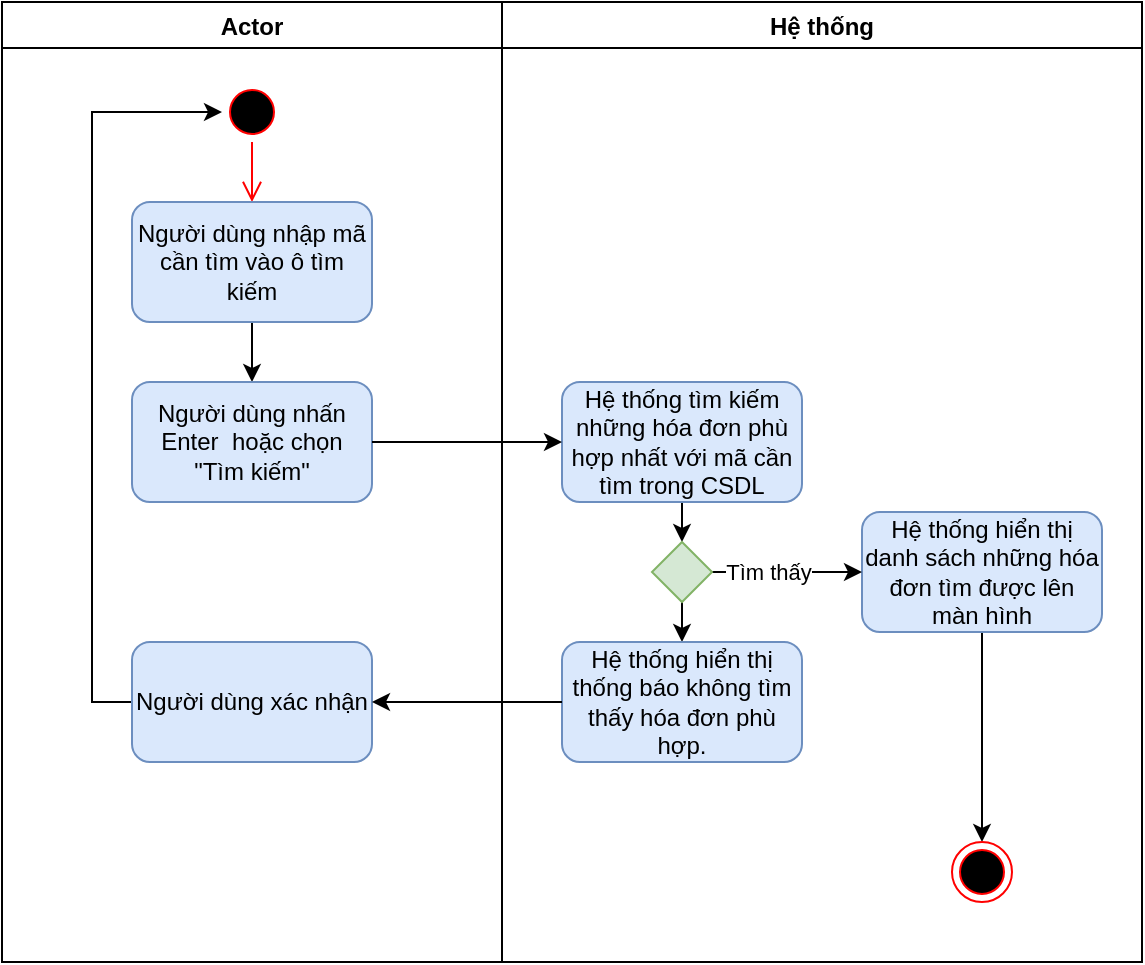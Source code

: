 <mxfile version="13.7.7" type="github">
  <diagram name="Page-1" id="e7e014a7-5840-1c2e-5031-d8a46d1fe8dd">
    <mxGraphModel dx="1185" dy="601" grid="1" gridSize="10" guides="1" tooltips="1" connect="1" arrows="1" fold="1" page="1" pageScale="1" pageWidth="1169" pageHeight="826" background="#ffffff" math="0" shadow="0">
      <root>
        <mxCell id="0" />
        <mxCell id="1" parent="0" />
        <mxCell id="HW0g_rQo9rSuHzjOqfy6-42" value="Actor" style="swimlane;" vertex="1" parent="1">
          <mxGeometry x="350" y="200" width="250" height="480" as="geometry" />
        </mxCell>
        <mxCell id="HW0g_rQo9rSuHzjOqfy6-44" value="" style="ellipse;html=1;shape=startState;fillColor=#000000;strokeColor=#ff0000;" vertex="1" parent="HW0g_rQo9rSuHzjOqfy6-42">
          <mxGeometry x="110" y="40" width="30" height="30" as="geometry" />
        </mxCell>
        <mxCell id="HW0g_rQo9rSuHzjOqfy6-45" value="" style="edgeStyle=orthogonalEdgeStyle;html=1;verticalAlign=bottom;endArrow=open;endSize=8;strokeColor=#ff0000;" edge="1" source="HW0g_rQo9rSuHzjOqfy6-44" parent="HW0g_rQo9rSuHzjOqfy6-42">
          <mxGeometry relative="1" as="geometry">
            <mxPoint x="125" y="100" as="targetPoint" />
          </mxGeometry>
        </mxCell>
        <mxCell id="HW0g_rQo9rSuHzjOqfy6-48" style="edgeStyle=orthogonalEdgeStyle;rounded=0;orthogonalLoop=1;jettySize=auto;html=1;exitX=0.5;exitY=1;exitDx=0;exitDy=0;entryX=0.5;entryY=0;entryDx=0;entryDy=0;" edge="1" parent="HW0g_rQo9rSuHzjOqfy6-42" source="HW0g_rQo9rSuHzjOqfy6-46" target="HW0g_rQo9rSuHzjOqfy6-47">
          <mxGeometry relative="1" as="geometry" />
        </mxCell>
        <mxCell id="HW0g_rQo9rSuHzjOqfy6-46" value="Người dùng nhập mã cần tìm vào ô tìm kiếm" style="rounded=1;whiteSpace=wrap;html=1;fillColor=#dae8fc;strokeColor=#6c8ebf;" vertex="1" parent="HW0g_rQo9rSuHzjOqfy6-42">
          <mxGeometry x="65" y="100" width="120" height="60" as="geometry" />
        </mxCell>
        <mxCell id="HW0g_rQo9rSuHzjOqfy6-47" value="Người dùng nhấn Enter&amp;nbsp; hoặc chọn &quot;Tìm kiếm&quot;" style="rounded=1;whiteSpace=wrap;html=1;fillColor=#dae8fc;strokeColor=#6c8ebf;" vertex="1" parent="HW0g_rQo9rSuHzjOqfy6-42">
          <mxGeometry x="65" y="190" width="120" height="60" as="geometry" />
        </mxCell>
        <mxCell id="HW0g_rQo9rSuHzjOqfy6-60" style="edgeStyle=orthogonalEdgeStyle;rounded=0;orthogonalLoop=1;jettySize=auto;html=1;exitX=0;exitY=0.5;exitDx=0;exitDy=0;entryX=0;entryY=0.5;entryDx=0;entryDy=0;" edge="1" parent="HW0g_rQo9rSuHzjOqfy6-42" source="HW0g_rQo9rSuHzjOqfy6-59" target="HW0g_rQo9rSuHzjOqfy6-44">
          <mxGeometry relative="1" as="geometry" />
        </mxCell>
        <mxCell id="HW0g_rQo9rSuHzjOqfy6-59" value="Người dùng xác nhận" style="rounded=1;whiteSpace=wrap;html=1;fillColor=#dae8fc;strokeColor=#6c8ebf;" vertex="1" parent="HW0g_rQo9rSuHzjOqfy6-42">
          <mxGeometry x="65" y="320" width="120" height="60" as="geometry" />
        </mxCell>
        <mxCell id="HW0g_rQo9rSuHzjOqfy6-43" value="Hệ thống" style="swimlane;" vertex="1" parent="1">
          <mxGeometry x="600" y="200" width="320" height="480" as="geometry" />
        </mxCell>
        <mxCell id="HW0g_rQo9rSuHzjOqfy6-54" style="edgeStyle=orthogonalEdgeStyle;rounded=0;orthogonalLoop=1;jettySize=auto;html=1;exitX=0.5;exitY=1;exitDx=0;exitDy=0;entryX=0.5;entryY=0;entryDx=0;entryDy=0;" edge="1" parent="HW0g_rQo9rSuHzjOqfy6-43" source="HW0g_rQo9rSuHzjOqfy6-49" target="HW0g_rQo9rSuHzjOqfy6-53">
          <mxGeometry relative="1" as="geometry" />
        </mxCell>
        <mxCell id="HW0g_rQo9rSuHzjOqfy6-49" value="Hệ thống tìm kiếm những hóa đơn phù hợp nhất với mã cần tìm trong CSDL" style="rounded=1;whiteSpace=wrap;html=1;fillColor=#dae8fc;strokeColor=#6c8ebf;" vertex="1" parent="HW0g_rQo9rSuHzjOqfy6-43">
          <mxGeometry x="30" y="190" width="120" height="60" as="geometry" />
        </mxCell>
        <mxCell id="HW0g_rQo9rSuHzjOqfy6-66" style="edgeStyle=orthogonalEdgeStyle;rounded=0;orthogonalLoop=1;jettySize=auto;html=1;exitX=0.5;exitY=1;exitDx=0;exitDy=0;entryX=0.5;entryY=0;entryDx=0;entryDy=0;" edge="1" parent="HW0g_rQo9rSuHzjOqfy6-43" source="HW0g_rQo9rSuHzjOqfy6-51" target="HW0g_rQo9rSuHzjOqfy6-65">
          <mxGeometry relative="1" as="geometry" />
        </mxCell>
        <mxCell id="HW0g_rQo9rSuHzjOqfy6-51" value="Hệ thống hiển thị danh sách những hóa đơn tìm được lên màn hình" style="rounded=1;whiteSpace=wrap;html=1;fillColor=#dae8fc;strokeColor=#6c8ebf;" vertex="1" parent="HW0g_rQo9rSuHzjOqfy6-43">
          <mxGeometry x="180" y="255" width="120" height="60" as="geometry" />
        </mxCell>
        <mxCell id="HW0g_rQo9rSuHzjOqfy6-62" style="edgeStyle=orthogonalEdgeStyle;rounded=0;orthogonalLoop=1;jettySize=auto;html=1;exitX=0.5;exitY=1;exitDx=0;exitDy=0;entryX=0.5;entryY=0;entryDx=0;entryDy=0;" edge="1" parent="HW0g_rQo9rSuHzjOqfy6-43" source="HW0g_rQo9rSuHzjOqfy6-53" target="HW0g_rQo9rSuHzjOqfy6-57">
          <mxGeometry relative="1" as="geometry" />
        </mxCell>
        <mxCell id="HW0g_rQo9rSuHzjOqfy6-63" style="edgeStyle=orthogonalEdgeStyle;rounded=0;orthogonalLoop=1;jettySize=auto;html=1;exitX=1;exitY=0.5;exitDx=0;exitDy=0;entryX=0;entryY=0.5;entryDx=0;entryDy=0;" edge="1" parent="HW0g_rQo9rSuHzjOqfy6-43" source="HW0g_rQo9rSuHzjOqfy6-53" target="HW0g_rQo9rSuHzjOqfy6-51">
          <mxGeometry relative="1" as="geometry" />
        </mxCell>
        <mxCell id="HW0g_rQo9rSuHzjOqfy6-64" value="Tìm thấy" style="edgeLabel;html=1;align=center;verticalAlign=middle;resizable=0;points=[];" vertex="1" connectable="0" parent="HW0g_rQo9rSuHzjOqfy6-63">
          <mxGeometry x="-0.692" y="1" relative="1" as="geometry">
            <mxPoint x="16.45" y="1" as="offset" />
          </mxGeometry>
        </mxCell>
        <mxCell id="HW0g_rQo9rSuHzjOqfy6-53" value="" style="rhombus;whiteSpace=wrap;html=1;fillColor=#d5e8d4;strokeColor=#82b366;" vertex="1" parent="HW0g_rQo9rSuHzjOqfy6-43">
          <mxGeometry x="75" y="270" width="30" height="30" as="geometry" />
        </mxCell>
        <mxCell id="HW0g_rQo9rSuHzjOqfy6-57" value="Hệ thống hiển thị thống báo không tìm thấy hóa đơn phù hợp." style="rounded=1;whiteSpace=wrap;html=1;fillColor=#dae8fc;strokeColor=#6c8ebf;" vertex="1" parent="HW0g_rQo9rSuHzjOqfy6-43">
          <mxGeometry x="30" y="320" width="120" height="60" as="geometry" />
        </mxCell>
        <mxCell id="HW0g_rQo9rSuHzjOqfy6-65" value="" style="ellipse;html=1;shape=endState;fillColor=#000000;strokeColor=#ff0000;" vertex="1" parent="HW0g_rQo9rSuHzjOqfy6-43">
          <mxGeometry x="225" y="420" width="30" height="30" as="geometry" />
        </mxCell>
        <mxCell id="HW0g_rQo9rSuHzjOqfy6-50" style="edgeStyle=orthogonalEdgeStyle;rounded=0;orthogonalLoop=1;jettySize=auto;html=1;exitX=1;exitY=0.5;exitDx=0;exitDy=0;entryX=0;entryY=0.5;entryDx=0;entryDy=0;" edge="1" parent="1" source="HW0g_rQo9rSuHzjOqfy6-47" target="HW0g_rQo9rSuHzjOqfy6-49">
          <mxGeometry relative="1" as="geometry" />
        </mxCell>
        <mxCell id="HW0g_rQo9rSuHzjOqfy6-61" style="edgeStyle=orthogonalEdgeStyle;rounded=0;orthogonalLoop=1;jettySize=auto;html=1;exitX=0;exitY=0.5;exitDx=0;exitDy=0;entryX=1;entryY=0.5;entryDx=0;entryDy=0;" edge="1" parent="1" source="HW0g_rQo9rSuHzjOqfy6-57" target="HW0g_rQo9rSuHzjOqfy6-59">
          <mxGeometry relative="1" as="geometry" />
        </mxCell>
      </root>
    </mxGraphModel>
  </diagram>
</mxfile>
